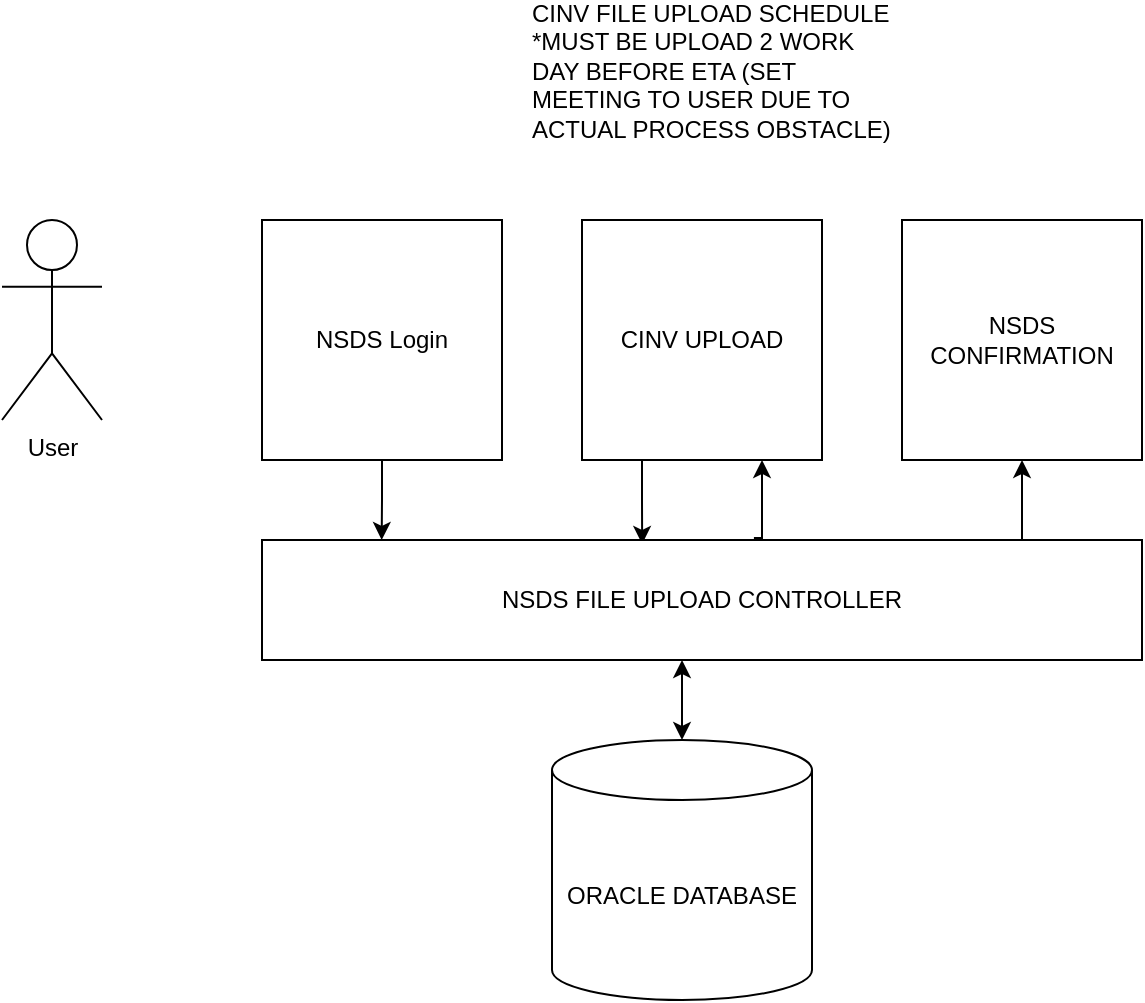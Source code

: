 <mxfile version="15.7.0" type="github">
  <diagram id="h0lRl23aUECnAmZVRxoX" name="Page-1">
    <mxGraphModel dx="1108" dy="1581" grid="1" gridSize="10" guides="1" tooltips="1" connect="1" arrows="1" fold="1" page="1" pageScale="1" pageWidth="827" pageHeight="1169" math="0" shadow="0">
      <root>
        <mxCell id="0" />
        <mxCell id="1" parent="0" />
        <mxCell id="yS3bzjLrTuG16rpBDf_M-1" value="User" style="shape=umlActor;verticalLabelPosition=bottom;verticalAlign=top;html=1;outlineConnect=0;" vertex="1" parent="1">
          <mxGeometry x="110" y="80" width="50" height="100" as="geometry" />
        </mxCell>
        <mxCell id="yS3bzjLrTuG16rpBDf_M-11" style="edgeStyle=orthogonalEdgeStyle;rounded=0;orthogonalLoop=1;jettySize=auto;html=1;exitX=0.5;exitY=1;exitDx=0;exitDy=0;entryX=0.136;entryY=0;entryDx=0;entryDy=0;entryPerimeter=0;" edge="1" parent="1" source="yS3bzjLrTuG16rpBDf_M-3" target="yS3bzjLrTuG16rpBDf_M-7">
          <mxGeometry relative="1" as="geometry" />
        </mxCell>
        <mxCell id="yS3bzjLrTuG16rpBDf_M-3" value="NSDS Login" style="whiteSpace=wrap;html=1;aspect=fixed;" vertex="1" parent="1">
          <mxGeometry x="240" y="80" width="120" height="120" as="geometry" />
        </mxCell>
        <mxCell id="yS3bzjLrTuG16rpBDf_M-14" style="edgeStyle=orthogonalEdgeStyle;rounded=0;orthogonalLoop=1;jettySize=auto;html=1;exitX=0.25;exitY=1;exitDx=0;exitDy=0;entryX=0.432;entryY=0.033;entryDx=0;entryDy=0;entryPerimeter=0;" edge="1" parent="1" source="yS3bzjLrTuG16rpBDf_M-5" target="yS3bzjLrTuG16rpBDf_M-7">
          <mxGeometry relative="1" as="geometry" />
        </mxCell>
        <mxCell id="yS3bzjLrTuG16rpBDf_M-5" value="CINV UPLOAD" style="whiteSpace=wrap;html=1;aspect=fixed;" vertex="1" parent="1">
          <mxGeometry x="400" y="80" width="120" height="120" as="geometry" />
        </mxCell>
        <mxCell id="yS3bzjLrTuG16rpBDf_M-6" value="NSDS CONFIRMATION" style="whiteSpace=wrap;html=1;aspect=fixed;" vertex="1" parent="1">
          <mxGeometry x="560" y="80" width="120" height="120" as="geometry" />
        </mxCell>
        <mxCell id="yS3bzjLrTuG16rpBDf_M-16" style="edgeStyle=orthogonalEdgeStyle;rounded=0;orthogonalLoop=1;jettySize=auto;html=1;exitX=0.559;exitY=-0.017;exitDx=0;exitDy=0;entryX=0.75;entryY=1;entryDx=0;entryDy=0;exitPerimeter=0;" edge="1" parent="1" source="yS3bzjLrTuG16rpBDf_M-7" target="yS3bzjLrTuG16rpBDf_M-5">
          <mxGeometry relative="1" as="geometry">
            <Array as="points">
              <mxPoint x="490" y="239" />
            </Array>
          </mxGeometry>
        </mxCell>
        <mxCell id="yS3bzjLrTuG16rpBDf_M-7" value="NSDS FILE UPLOAD CONTROLLER" style="rounded=0;whiteSpace=wrap;html=1;" vertex="1" parent="1">
          <mxGeometry x="240" y="240" width="440" height="60" as="geometry" />
        </mxCell>
        <mxCell id="yS3bzjLrTuG16rpBDf_M-8" value="ORACLE DATABASE" style="shape=cylinder3;whiteSpace=wrap;html=1;boundedLbl=1;backgroundOutline=1;size=15;" vertex="1" parent="1">
          <mxGeometry x="385" y="340" width="130" height="130" as="geometry" />
        </mxCell>
        <mxCell id="yS3bzjLrTuG16rpBDf_M-9" value="" style="endArrow=classic;startArrow=classic;html=1;rounded=0;exitX=0.5;exitY=0;exitDx=0;exitDy=0;exitPerimeter=0;" edge="1" parent="1" source="yS3bzjLrTuG16rpBDf_M-8">
          <mxGeometry width="50" height="50" relative="1" as="geometry">
            <mxPoint x="390" y="330" as="sourcePoint" />
            <mxPoint x="450" y="300" as="targetPoint" />
          </mxGeometry>
        </mxCell>
        <mxCell id="yS3bzjLrTuG16rpBDf_M-15" value="" style="endArrow=classic;html=1;rounded=0;entryX=0.5;entryY=1;entryDx=0;entryDy=0;" edge="1" parent="1" target="yS3bzjLrTuG16rpBDf_M-6">
          <mxGeometry width="50" height="50" relative="1" as="geometry">
            <mxPoint x="620" y="240" as="sourcePoint" />
            <mxPoint x="440" y="280" as="targetPoint" />
          </mxGeometry>
        </mxCell>
        <mxCell id="yS3bzjLrTuG16rpBDf_M-17" value="CINV FILE UPLOAD SCHEDULE *MUST BE UPLOAD 2 WORK DAY BEFORE ETA (SET MEETING TO USER DUE TO ACTUAL PROCESS OBSTACLE)" style="text;html=1;strokeColor=none;fillColor=none;spacing=5;spacingTop=-20;whiteSpace=wrap;overflow=hidden;rounded=0;" vertex="1" parent="1">
          <mxGeometry x="370" y="-20" width="190" height="80" as="geometry" />
        </mxCell>
      </root>
    </mxGraphModel>
  </diagram>
</mxfile>
